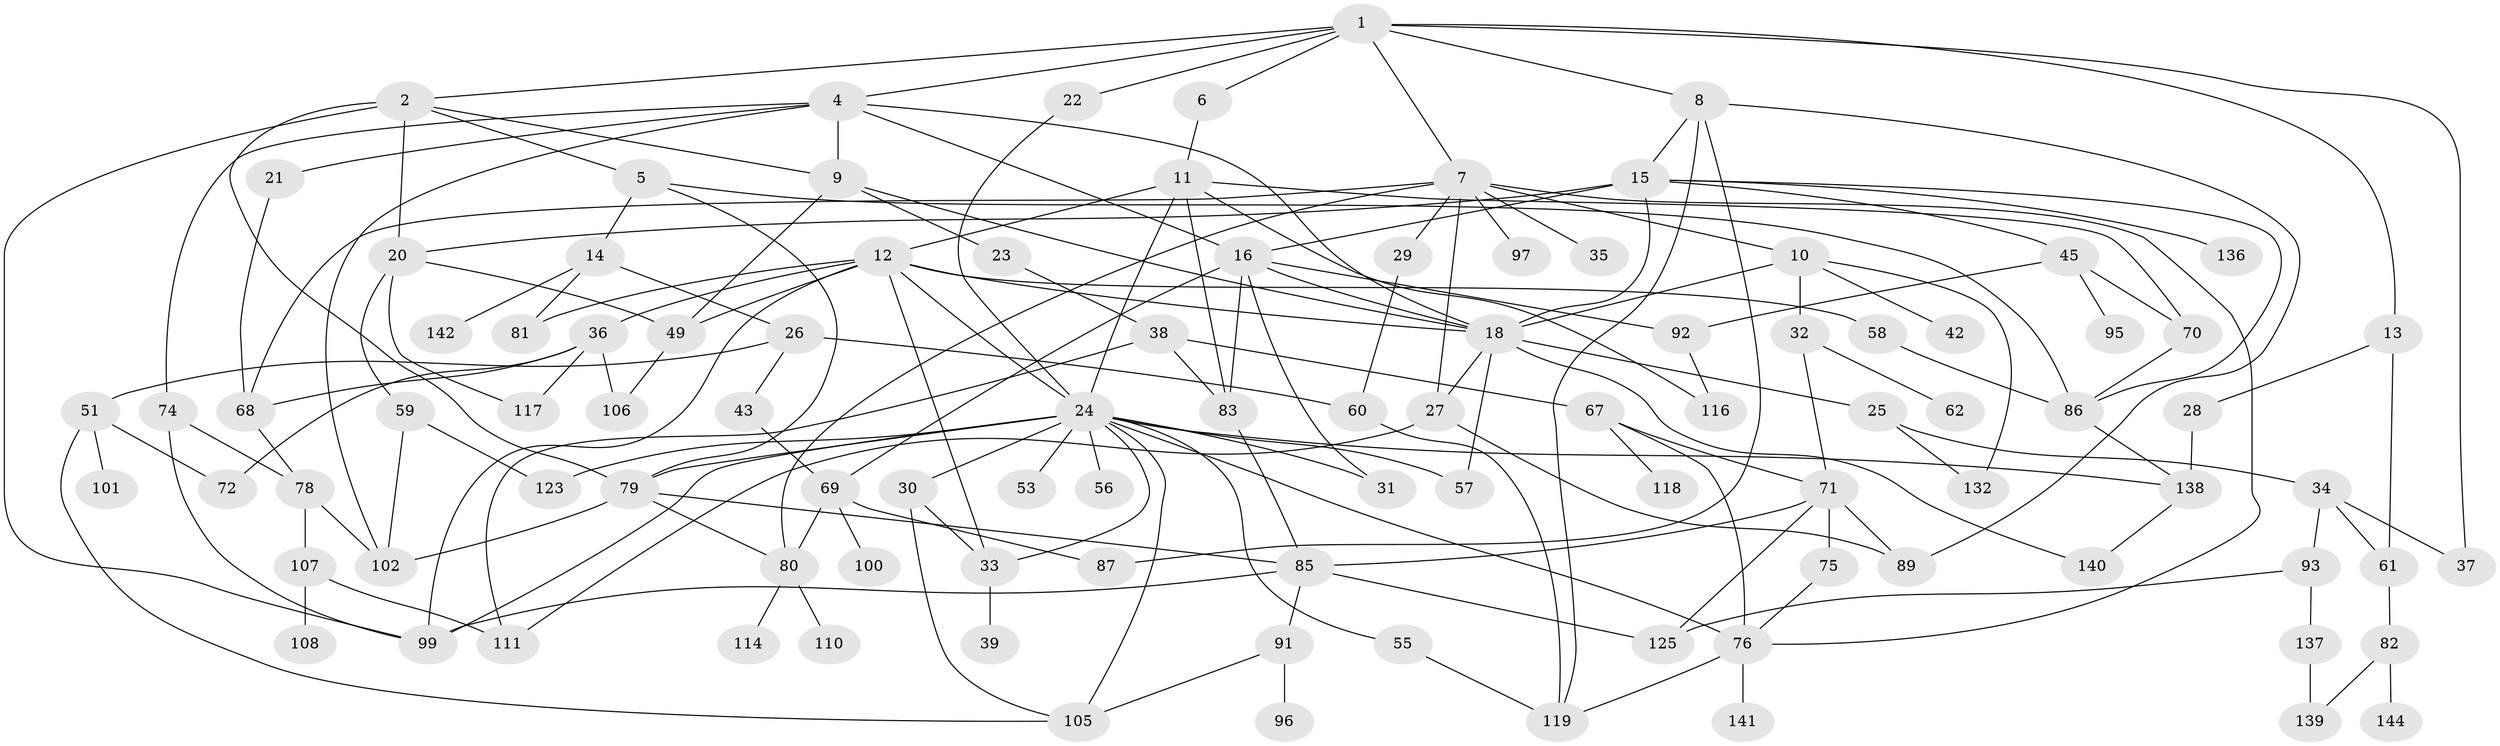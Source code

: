// original degree distribution, {5: 0.1103448275862069, 7: 0.013793103448275862, 4: 0.15862068965517243, 2: 0.2896551724137931, 8: 0.013793103448275862, 6: 0.013793103448275862, 3: 0.22758620689655173, 11: 0.006896551724137931, 1: 0.16551724137931034}
// Generated by graph-tools (version 1.1) at 2025/41/03/06/25 10:41:29]
// undirected, 101 vertices, 172 edges
graph export_dot {
graph [start="1"]
  node [color=gray90,style=filled];
  1 [super="+3"];
  2 [super="+54"];
  4 [super="+64"];
  5;
  6;
  7 [super="+17"];
  8;
  9 [super="+126"];
  10 [super="+73"];
  11 [super="+52"];
  12 [super="+40"];
  13;
  14;
  15 [super="+19"];
  16 [super="+98"];
  18 [super="+135"];
  20 [super="+41"];
  21;
  22;
  23;
  24 [super="+50"];
  25 [super="+48"];
  26 [super="+66"];
  27;
  28 [super="+46"];
  29;
  30 [super="+47"];
  31;
  32;
  33 [super="+63"];
  34;
  35;
  36 [super="+44"];
  37 [super="+109"];
  38;
  39;
  42;
  43;
  45 [super="+77"];
  49;
  51;
  53;
  55;
  56;
  57;
  58;
  59;
  60;
  61 [super="+65"];
  62;
  67 [super="+94"];
  68;
  69 [super="+120"];
  70;
  71 [super="+115"];
  72;
  74 [super="+143"];
  75;
  76 [super="+121"];
  78;
  79 [super="+88"];
  80;
  81 [super="+133"];
  82 [super="+84"];
  83 [super="+131"];
  85 [super="+104"];
  86 [super="+124"];
  87;
  89 [super="+90"];
  91;
  92 [super="+112"];
  93 [super="+103"];
  95 [super="+128"];
  96;
  97;
  99 [super="+129"];
  100;
  101;
  102 [super="+113"];
  105 [super="+134"];
  106 [super="+127"];
  107;
  108;
  110;
  111 [super="+130"];
  114;
  116;
  117;
  118;
  119 [super="+122"];
  123;
  125;
  132;
  136;
  137;
  138 [super="+145"];
  139;
  140;
  141;
  142;
  144;
  1 -- 2;
  1 -- 6;
  1 -- 7;
  1 -- 8;
  1 -- 13;
  1 -- 4;
  1 -- 22;
  1 -- 37;
  2 -- 5;
  2 -- 99;
  2 -- 20;
  2 -- 9;
  2 -- 79;
  4 -- 9;
  4 -- 16;
  4 -- 21;
  4 -- 74;
  4 -- 18;
  4 -- 102;
  5 -- 14;
  5 -- 79;
  5 -- 86;
  6 -- 11;
  7 -- 10;
  7 -- 29;
  7 -- 76;
  7 -- 80;
  7 -- 27;
  7 -- 68;
  7 -- 97;
  7 -- 35;
  8 -- 15;
  8 -- 87;
  8 -- 119;
  8 -- 89;
  9 -- 23;
  9 -- 49;
  9 -- 18;
  10 -- 32;
  10 -- 42;
  10 -- 18;
  10 -- 132;
  11 -- 12;
  11 -- 70;
  11 -- 83;
  11 -- 24;
  11 -- 116;
  12 -- 33;
  12 -- 36;
  12 -- 49;
  12 -- 81;
  12 -- 99;
  12 -- 24;
  12 -- 58;
  12 -- 18;
  13 -- 28;
  13 -- 61;
  14 -- 26;
  14 -- 142;
  14 -- 81;
  15 -- 20;
  15 -- 45;
  15 -- 136;
  15 -- 86;
  15 -- 18;
  15 -- 16;
  16 -- 18;
  16 -- 83;
  16 -- 92;
  16 -- 31;
  16 -- 69;
  18 -- 25;
  18 -- 27;
  18 -- 57;
  18 -- 140;
  20 -- 49;
  20 -- 117;
  20 -- 59;
  21 -- 68;
  22 -- 24;
  23 -- 38;
  24 -- 30;
  24 -- 31;
  24 -- 53;
  24 -- 55;
  24 -- 57;
  24 -- 105;
  24 -- 123;
  24 -- 76;
  24 -- 99;
  24 -- 33;
  24 -- 56;
  24 -- 79;
  24 -- 138;
  25 -- 34;
  25 -- 132;
  26 -- 43;
  26 -- 51;
  26 -- 60;
  27 -- 89;
  27 -- 111;
  28 -- 138;
  29 -- 60;
  30 -- 33;
  30 -- 105;
  32 -- 62;
  32 -- 71;
  33 -- 39;
  34 -- 37;
  34 -- 61;
  34 -- 93;
  36 -- 72;
  36 -- 68;
  36 -- 117;
  36 -- 106;
  38 -- 67;
  38 -- 111;
  38 -- 83;
  43 -- 69;
  45 -- 95;
  45 -- 92;
  45 -- 70;
  49 -- 106;
  51 -- 72;
  51 -- 101;
  51 -- 105;
  55 -- 119;
  58 -- 86;
  59 -- 102;
  59 -- 123;
  60 -- 119;
  61 -- 82;
  67 -- 118;
  67 -- 76;
  67 -- 71;
  68 -- 78;
  69 -- 100;
  69 -- 80;
  69 -- 87;
  70 -- 86;
  71 -- 75;
  71 -- 89;
  71 -- 125;
  71 -- 85;
  74 -- 78;
  74 -- 99;
  75 -- 76;
  76 -- 141;
  76 -- 119;
  78 -- 107;
  78 -- 102;
  79 -- 80;
  79 -- 102;
  79 -- 85;
  80 -- 110;
  80 -- 114;
  82 -- 144;
  82 -- 139;
  83 -- 85;
  85 -- 91;
  85 -- 99;
  85 -- 125;
  86 -- 138;
  91 -- 96;
  91 -- 105;
  92 -- 116;
  93 -- 125;
  93 -- 137;
  107 -- 108;
  107 -- 111;
  137 -- 139;
  138 -- 140;
}
